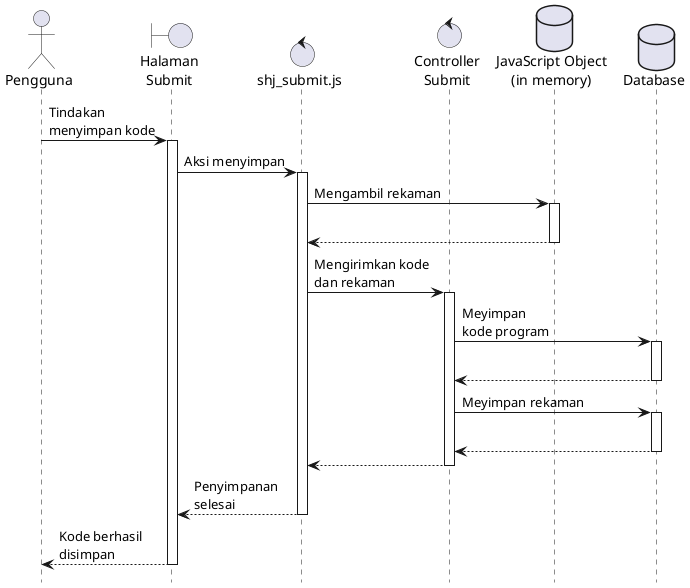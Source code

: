 @startuml seqdia_save

hide footbox

actor       Pengguna       as user
boundary "Halaman\nSubmit" as bw
control "shj_submit.js" as js
control "Controller\nSubmit" as shj
database "JavaScript Object\n(in memory)" as pbw
database Database as db

user -> bw : Tindakan \nmenyimpan kode
activate bw

bw -> js : Aksi menyimpan
activate js

js -> pbw : Mengambil rekaman
activate pbw
|||
return

js -> shj : Mengirimkan kode \ndan rekaman
activate shj

shj -> db : Meyimpan\nkode program
activate db
|||
return

shj -> db : Meyimpan rekaman
activate db
|||
return

return

return Penyimpanan\nselesai

return Kode berhasil\ndisimpan

' participant "Controller\nSubmit" as cs
' participant "Model\nRecording" as mr
' database "Sistem File" as sf
' database "Database" as db
' ' database "shj_submission" as db

' user -> cs : Kode Program
' activate cs

' cs -> sf : Mencatat Kode Program
' activate sf
' |||
' sf --> cs
' deactivate sf
' |||

' cs -> sf : Mencatat Rekaman\nKetikan
' activate sf
' |||
' sf --> cs
' deactivate sf
' |||

' cs -> mr : Metadata file rekaman
' activate mr
' mr -> db : Mencatat metadata
' activate db
' |||
' db --> mr
' deactivate db
' |||
' mr --> cs
' deactivate mr

' cs --> user : berhasil di save
' deactivate cs


' participant Participant as Foo
' boundary    Boundary    as Foo2
' control     Control     as Foo3
' entity      Entity      as Foo4
' database    Database    as Foo5
' collections Collections as Foo6
' queue       Queue       as Foo7
' Foo -> Foo1 : To actor 
' Foo -> Foo2 : To boundary
' Foo -> Foo3 : To control
' Foo -> Foo4 : To entity
' Foo -> Foo5 : To database
' Foo -> Foo6 : To collections
' Foo -> Foo7: To queue
@enduml
